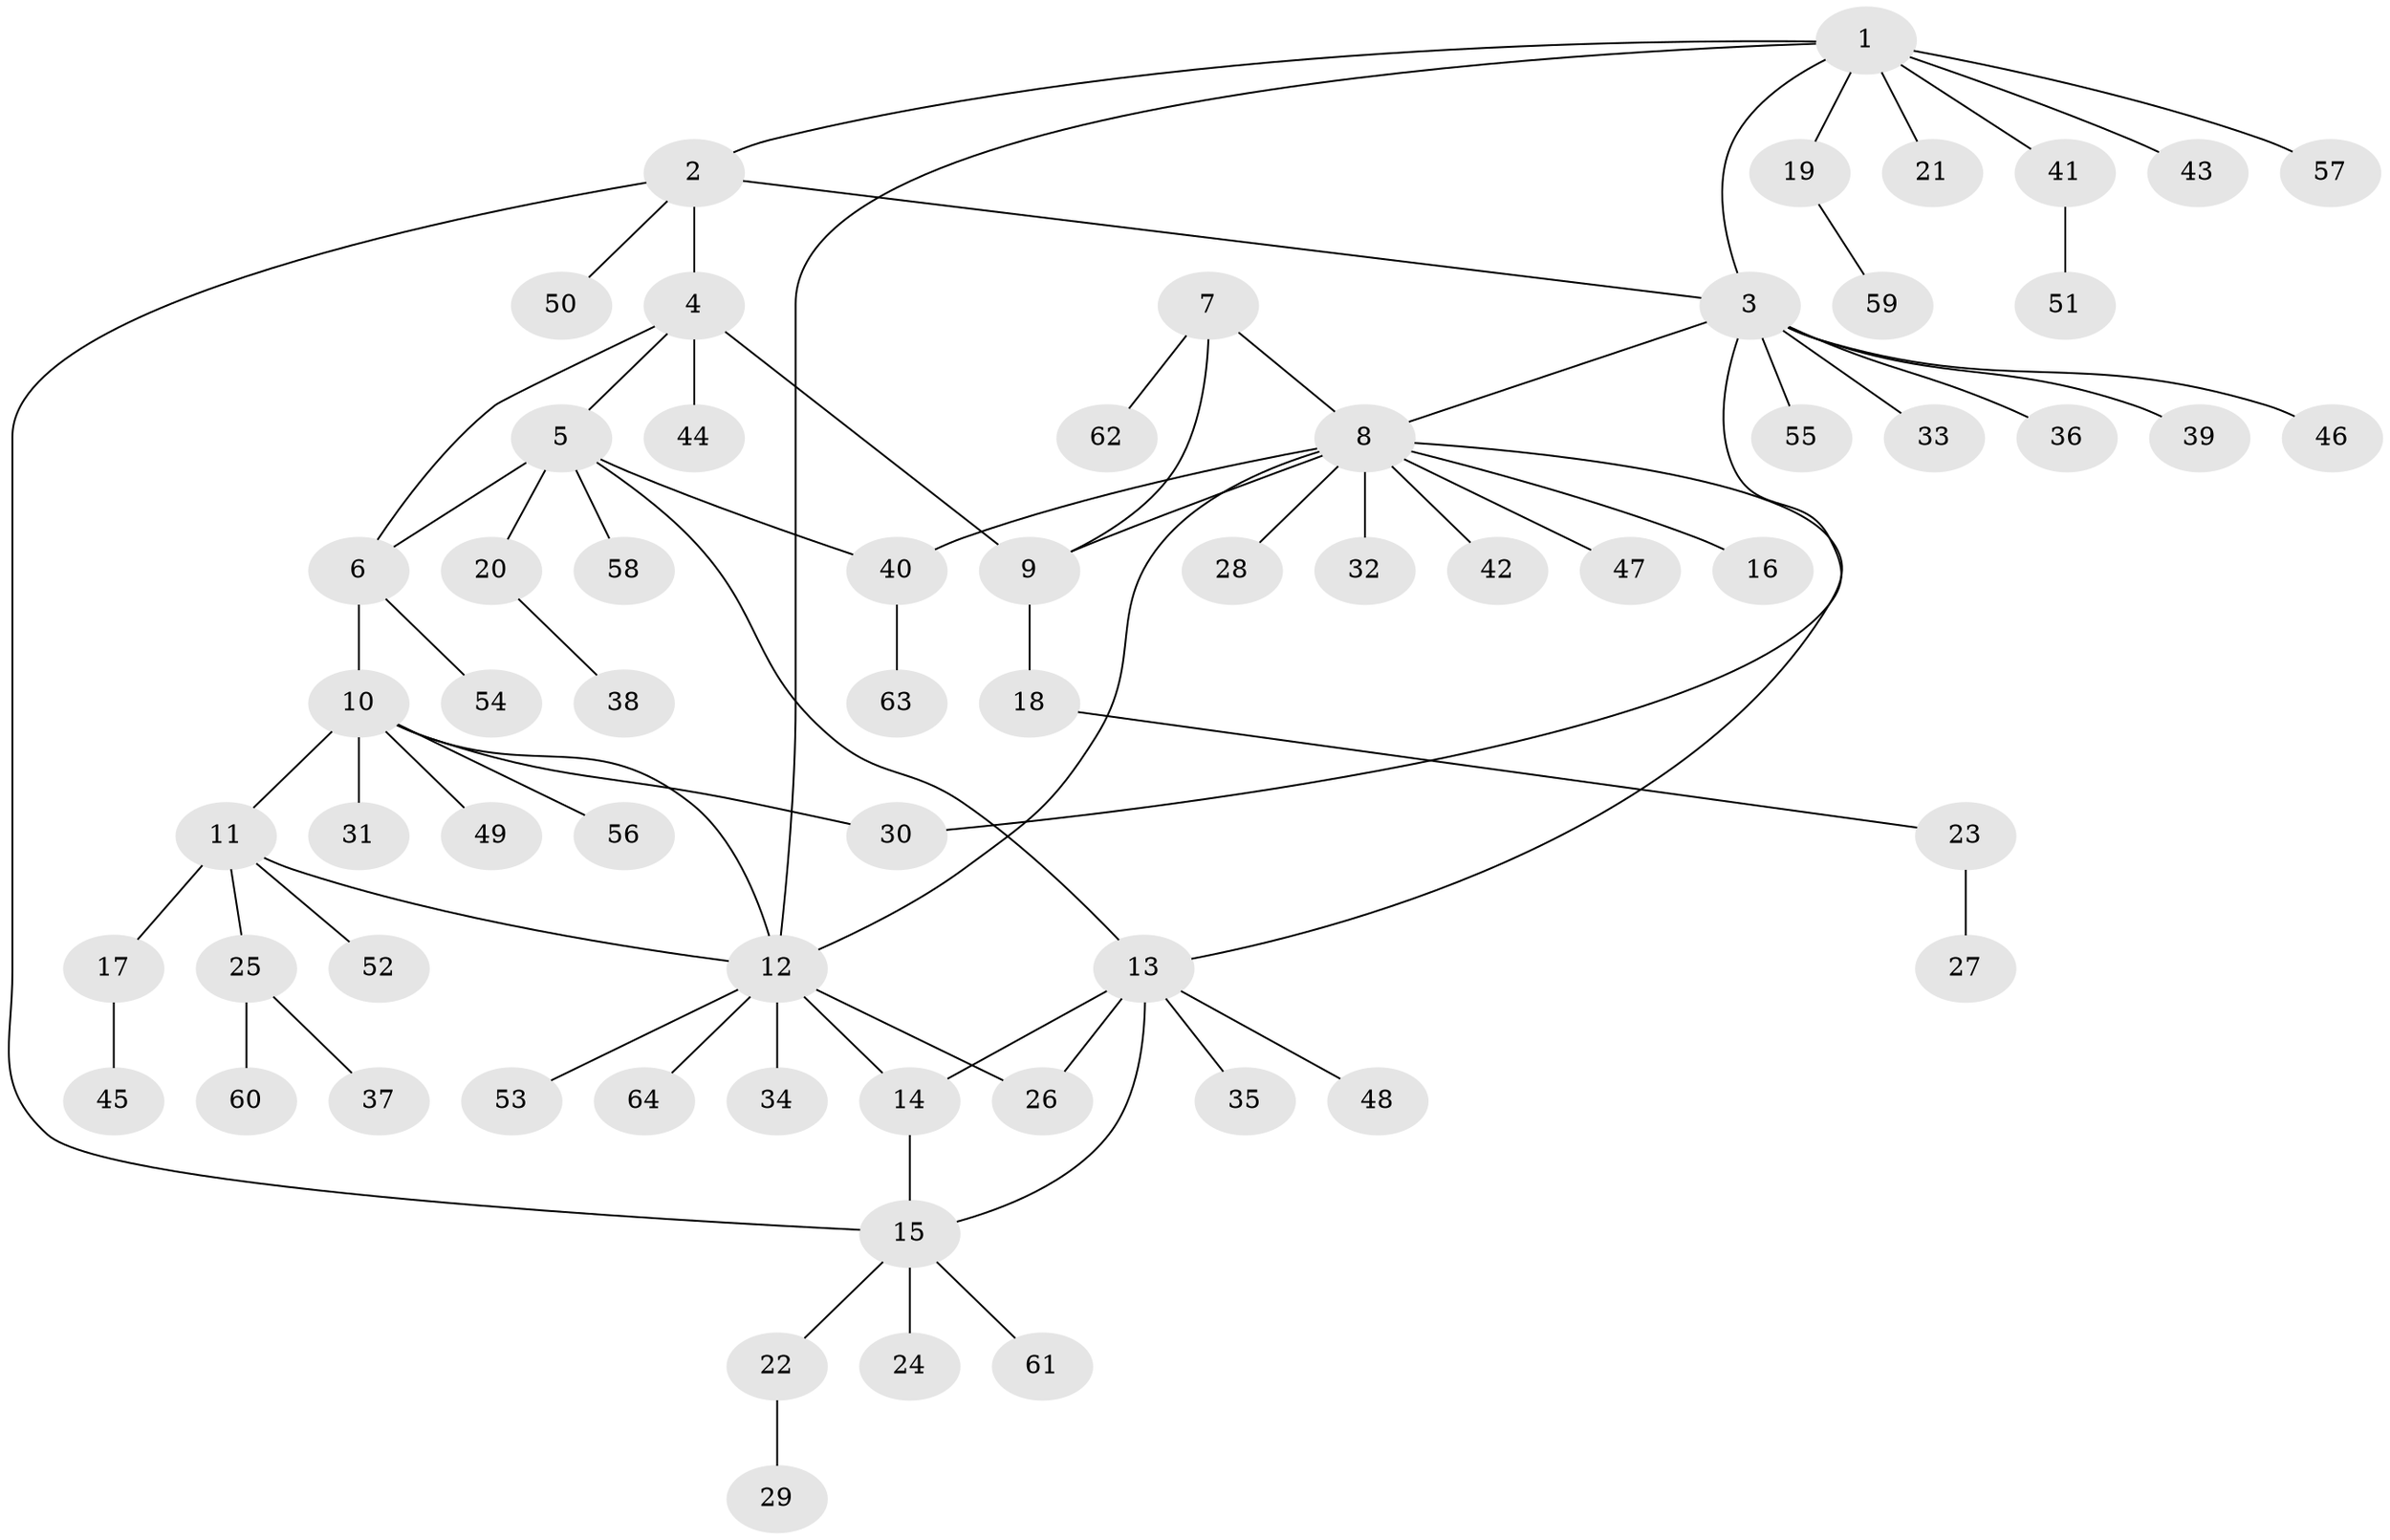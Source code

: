 // Generated by graph-tools (version 1.1) at 2025/11/02/27/25 16:11:36]
// undirected, 64 vertices, 77 edges
graph export_dot {
graph [start="1"]
  node [color=gray90,style=filled];
  1;
  2;
  3;
  4;
  5;
  6;
  7;
  8;
  9;
  10;
  11;
  12;
  13;
  14;
  15;
  16;
  17;
  18;
  19;
  20;
  21;
  22;
  23;
  24;
  25;
  26;
  27;
  28;
  29;
  30;
  31;
  32;
  33;
  34;
  35;
  36;
  37;
  38;
  39;
  40;
  41;
  42;
  43;
  44;
  45;
  46;
  47;
  48;
  49;
  50;
  51;
  52;
  53;
  54;
  55;
  56;
  57;
  58;
  59;
  60;
  61;
  62;
  63;
  64;
  1 -- 2;
  1 -- 3;
  1 -- 12;
  1 -- 19;
  1 -- 21;
  1 -- 41;
  1 -- 43;
  1 -- 57;
  2 -- 3;
  2 -- 4;
  2 -- 15;
  2 -- 50;
  3 -- 8;
  3 -- 30;
  3 -- 33;
  3 -- 36;
  3 -- 39;
  3 -- 46;
  3 -- 55;
  4 -- 5;
  4 -- 6;
  4 -- 9;
  4 -- 44;
  5 -- 6;
  5 -- 13;
  5 -- 20;
  5 -- 40;
  5 -- 58;
  6 -- 10;
  6 -- 54;
  7 -- 8;
  7 -- 9;
  7 -- 62;
  8 -- 9;
  8 -- 12;
  8 -- 13;
  8 -- 16;
  8 -- 28;
  8 -- 32;
  8 -- 40;
  8 -- 42;
  8 -- 47;
  9 -- 18;
  10 -- 11;
  10 -- 12;
  10 -- 30;
  10 -- 31;
  10 -- 49;
  10 -- 56;
  11 -- 12;
  11 -- 17;
  11 -- 25;
  11 -- 52;
  12 -- 14;
  12 -- 26;
  12 -- 34;
  12 -- 53;
  12 -- 64;
  13 -- 14;
  13 -- 15;
  13 -- 26;
  13 -- 35;
  13 -- 48;
  14 -- 15;
  15 -- 22;
  15 -- 24;
  15 -- 61;
  17 -- 45;
  18 -- 23;
  19 -- 59;
  20 -- 38;
  22 -- 29;
  23 -- 27;
  25 -- 37;
  25 -- 60;
  40 -- 63;
  41 -- 51;
}
